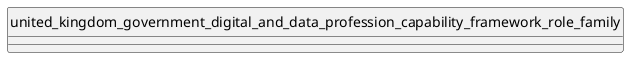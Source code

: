 @startuml uml
skinparam monochrome true
skinparam linetype ortho
hide circle

entity united_kingdom_government_digital_and_data_profession_capability_framework_role_family {
}

@enduml
